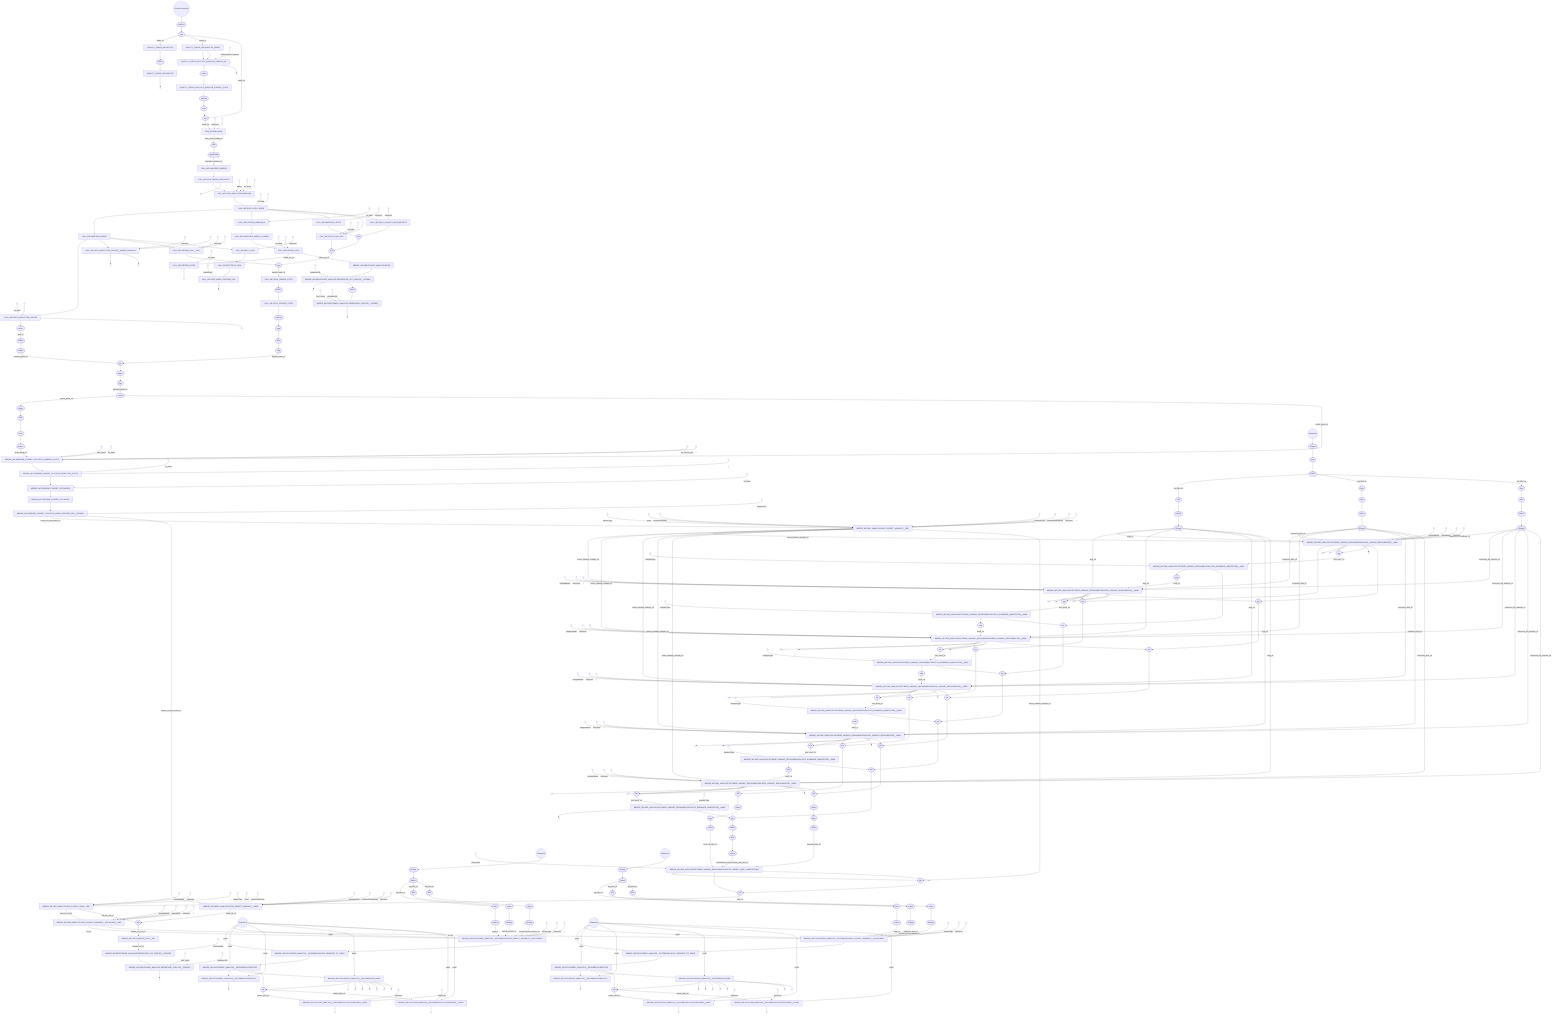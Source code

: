 flowchart TD
    p0((Channel.fromPath))
    p1([splitCsv])
    p2([map])
    p3[QUALITY_CHECK_WF:FASTQC]
    p4([collect])
    p5[QUALITY_CHECK_WF:MULTIQC]
    p6(( ))
    p7[QUALITY_CHECK_WF:QUANTTB_QUANT]
    p8(( ))
    p9[QUALITY_CHECK_WF:UTILS_QUANTTB_SAMPLE_QC]
    p10(( ))
    p11([collect])
    p12[QUALITY_CHECK_WF:UTILS_QUANTTB_COHORT_STATS]
    p13([splitCsv])
    p14([map])
    p15([join])
    p16(( ))
    p17(( ))
    p18[MAP_WF:BWA_MEM]
    p19([map])
    p20([groupTuple])
    p21[CALL_WF:SAMTOOLS_MERGE]
    p22[CALL_WF:GATK_MARK_DUPLICATES]
    p23(( ))
    p24(( ))
    p25(( ))
    p26(( ))
    p27[CALL_WF:GATK_BASE_RECALIBRATOR]
    p28(( ))
    p29(( ))
    p30[CALL_WF:GATK_APPLY_BQSR]
    p31[CALL_WF:SAMTOOLS_INDEX]
    p32(( ))
    p33(( ))
    p34[CALL_WF:GATK_HAPLOTYPE_CALLER]
    p35(( ))
    p36(( ))
    p37(( ))
    p38[CALL_WF:GATK_HAPLOTYPE_CALLER__MINOR_VARIANTS]
    p39(( ))
    p40(( ))
    p41(( ))
    p42(( ))
    p43[CALL_WF:LOFREQ_CALL__NTM]
    p44(( ))
    p45[CALL_WF:LOFREQ_INDELQUAL]
    p46[CALL_WF:SAMTOOLS_INDEX__LOFREQ]
    p47(( ))
    p48(( ))
    p49[CALL_WF:LOFREQ_CALL]
    p50(( ))
    p51[CALL_WF:LOFREQ_FILTER]
    p52(( ))
    p53(( ))
    p54[CALL_WF:DELLY_CALL]
    p55[CALL_WF:BCFTOOLS_VIEW]
    p56(( ))
    p57[CALL_WF:GATK_INDEX_FEATURE_FILE]
    p58(( ))
    p59(( ))
    p60[CALL_WF:SAMTOOLS_STATS]
    p61(( ))
    p62[CALL_WF:GATK_COLLECT_WGS_METRICS]
    p63(( ))
    p64(( ))
    p65[CALL_WF:GATK_FLAG_STAT]
    p66([join])
    p67([join])
    p68([join])
    p69[CALL_WF:UTILS_SAMPLE_STATS]
    p70([collect])
    p71[CALL_WF:UTILS_COHORT_STATS]
    p72([collect])
    p73([flatten])
    p74([collate])
    p75([splitCsv])
    p76([map])
    p77([filter])
    p78([map])
    p79([join])
    p80([flatten])
    p81([filter])
    p82([collect])
    p83([flatten])
    p84([filter])
    p85([map])
    p86([reduce])
    p87(( ))
    p88(( ))
    p89(( ))
    p90(( ))
    p91[MERGE_WF:PREPARE_COHORT_VCF:GATK_COMBINE_GVCFS]
    p92(( ))
    p93(( ))
    p94[MERGE_WF:PREPARE_COHORT_VCF:GATK_GENOTYPE_GVCFS]
    p95(( ))
    p96[MERGE_WF:PREPARE_COHORT_VCF:SNPEFF]
    p97[MERGE_WF:PREPARE_COHORT_VCF:BGZIP]
    p98(( ))
    p99[MERGE_WF:PREPARE_COHORT_VCF:GATK_INDEX_FEATURE_FILE__COHORT]
    p100(( ))
    p101(( ))
    p102(( ))
    p103(( ))
    p104(( ))
    p105(( ))
    p106(( ))
    p107[MERGE_WF:SNP_ANALYSIS:GATK_SELECT_VARIANTS__SNP]
    p108((Channel.of))
    p109([ifEmpty])
    p110([map])
    p111([flatten])
    p112([filter])
    p113([reduce])
    p114([ifEmpty])
    p115([filter])
    p116([filter])
    p117([collect])
    p118([ifEmpty])
    p119([filter])
    p120([filter])
    p121([collect])
    p122([ifEmpty])
    p123(( ))
    p124(( ))
    p125(( ))
    p126(( ))
    p127[MERGE_WF:SNP_ANALYSIS:OPTIMIZE_VARIANT_RECALIBRATION:GATK_VARIANT_RECALIBRATOR__ANN7]
    p128(( ))
    p129(( ))
    p130(( ))
    p131([join])
    p132(( ))
    p133[MERGE_WF:SNP_ANALYSIS:OPTIMIZE_VARIANT_RECALIBRATION:UTILS_ELIMINATE_ANNOTATION__ANN7]
    p134([map])
    p135(( ))
    p136(( ))
    p137(( ))
    p138[MERGE_WF:SNP_ANALYSIS:OPTIMIZE_VARIANT_RECALIBRATION:GATK_VARIANT_RECALIBRATOR__ANN6]
    p139(( ))
    p140(( ))
    p141(( ))
    p142([join])
    p143(( ))
    p144[MERGE_WF:SNP_ANALYSIS:OPTIMIZE_VARIANT_RECALIBRATION:UTILS_ELIMINATE_ANNOTATION__ANN6]
    p145([map])
    p146(( ))
    p147(( ))
    p148(( ))
    p149[MERGE_WF:SNP_ANALYSIS:OPTIMIZE_VARIANT_RECALIBRATION:GATK_VARIANT_RECALIBRATOR__ANN5]
    p150(( ))
    p151(( ))
    p152(( ))
    p153([join])
    p154(( ))
    p155[MERGE_WF:SNP_ANALYSIS:OPTIMIZE_VARIANT_RECALIBRATION:UTILS_ELIMINATE_ANNOTATION__ANN5]
    p156([map])
    p157(( ))
    p158(( ))
    p159(( ))
    p160[MERGE_WF:SNP_ANALYSIS:OPTIMIZE_VARIANT_RECALIBRATION:GATK_VARIANT_RECALIBRATOR__ANN4]
    p161(( ))
    p162(( ))
    p163(( ))
    p164([join])
    p165(( ))
    p166[MERGE_WF:SNP_ANALYSIS:OPTIMIZE_VARIANT_RECALIBRATION:UTILS_ELIMINATE_ANNOTATION__ANN4]
    p167([map])
    p168(( ))
    p169(( ))
    p170(( ))
    p171[MERGE_WF:SNP_ANALYSIS:OPTIMIZE_VARIANT_RECALIBRATION:GATK_VARIANT_RECALIBRATOR__ANN3]
    p172(( ))
    p173(( ))
    p174(( ))
    p175([join])
    p176(( ))
    p177[MERGE_WF:SNP_ANALYSIS:OPTIMIZE_VARIANT_RECALIBRATION:UTILS_ELIMINATE_ANNOTATION__ANN3]
    p178([map])
    p179(( ))
    p180(( ))
    p181(( ))
    p182[MERGE_WF:SNP_ANALYSIS:OPTIMIZE_VARIANT_RECALIBRATION:GATK_VARIANT_RECALIBRATOR__ANN2]
    p183(( ))
    p184(( ))
    p185(( ))
    p186([join])
    p187(( ))
    p188[MERGE_WF:SNP_ANALYSIS:OPTIMIZE_VARIANT_RECALIBRATION:UTILS_ELIMINATE_ANNOTATION__ANN2]
    p189(( ))
    p190([join])
    p191([join])
    p192([join])
    p193([join])
    p194([join])
    p195([flatten])
    p196([filter])
    p197([collect])
    p198([join])
    p199([join])
    p200([join])
    p201([join])
    p202([join])
    p203([flatten])
    p204([filter])
    p205([collect])
    p206([join])
    p207([join])
    p208([join])
    p209([join])
    p210([join])
    p211([flatten])
    p212([filter])
    p213([collect])
    p214(( ))
    p215[MERGE_WF:SNP_ANALYSIS:OPTIMIZE_VARIANT_RECALIBRATION:UTILS_SELECT_BEST_ANNOTATIONS]
    p216(( ))
    p217([join])
    p218([join])
    p219(( ))
    p220(( ))
    p221(( ))
    p222[MERGE_WF:SNP_ANALYSIS:GATK_APPLY_VQSR__SNP]
    p223(( ))
    p224(( ))
    p225(( ))
    p226(( ))
    p227[MERGE_WF:SNP_ANALYSIS:GATK_SELECT_VARIANTS__EXCLUSION__SNP]
    p228(( ))
    p229(( ))
    p230(( ))
    p231(( ))
    p232(( ))
    p233(( ))
    p234(( ))
    p235[MERGE_WF:INDEL_ANALYSIS:GATK_SELECT_VARIANTS__INDEL]
    p236([join])
    p237[MERGE_WF:GATK_MERGE_VCFS__INC]
    p238(( ))
    p239[MERGE_WF:RESISTANCE_ANALYSIS:TBPROFILER_VCF_PROFILE__COHORT]
    p240(( ))
    p241(( ))
    p242[MERGE_WF:RESISTANCE_ANALYSIS:TBPROFILER_COLLATE__COHORT]
    p243(( ))
    p244[MERGE_WF:RESISTANCE_ANALYSIS:BGZIP]
    p245(( ))
    p246[MERGE_WF:RESISTANCE_ANALYSIS:TBPROFILER_VCF_PROFILE__LOFREQ]
    p247(( ))
    p248([collect])
    p249(( ))
    p250(( ))
    p251[MERGE_WF:RESISTANCE_ANALYSIS:TBPROFILER_COLLATE__LOFREQ]
    p252(( ))
    p253((Channel.of))
    p254([ifEmpty])
    p255([flatten])
    p256((Channel.of))
    p257([filter])
    p258([reduce])
    p259([filter])
    p260([collect])
    p261([ifEmpty])
    p262([filter])
    p263([collect])
    p264([ifEmpty])
    p265(( ))
    p266(( ))
    p267(( ))
    p268[MERGE_WF:PHYLOGENY_ANALYSIS__INCCOMPLEX:GATK_SELECT_VARIANTS__PHYLOGENY]
    p269[MERGE_WF:PHYLOGENY_ANALYSIS__INCCOMPLEX:GATK_VARIANTS_TO_TABLE]
    p270[MERGE_WF:PHYLOGENY_ANALYSIS__INCCOMPLEX:SNPSITES]
    p271[MERGE_WF:PHYLOGENY_ANALYSIS__INCCOMPLEX:SNPDISTS]
    p272(( ))
    p273[MERGE_WF:PHYLOGENY_ANALYSIS__INCCOMPLEX:IQTREE]
    p274(( ))
    p275(( ))
    p276(( ))
    p277(( ))
    p278(( ))
    p279(( ))
    p280(( ))
    p281([join])
    p282(( ))
    p283[MERGE_WF:CLUSTER_ANALYSIS__INCCOMPLEX:CLUSTERPICKER__5SNP]
    p284(( ))
    p285(( ))
    p286[MERGE_WF:CLUSTER_ANALYSIS__INCCOMPLEX:CLUSTERPICKER__12SNP]
    p287(( ))
    p288((Channel.of))
    p289([ifEmpty])
    p290([flatten])
    p291((Channel.of))
    p292([filter])
    p293([reduce])
    p294([filter])
    p295([collect])
    p296([ifEmpty])
    p297([filter])
    p298([collect])
    p299([ifEmpty])
    p300(( ))
    p301(( ))
    p302(( ))
    p303[MERGE_WF:PHYLOGENY_ANALYSIS__EXCOMPLEX:GATK_SELECT_VARIANTS__PHYLOGENY]
    p304[MERGE_WF:PHYLOGENY_ANALYSIS__EXCOMPLEX:GATK_VARIANTS_TO_TABLE]
    p305[MERGE_WF:PHYLOGENY_ANALYSIS__EXCOMPLEX:SNPSITES]
    p306[MERGE_WF:PHYLOGENY_ANALYSIS__EXCOMPLEX:SNPDISTS]
    p307(( ))
    p308[MERGE_WF:PHYLOGENY_ANALYSIS__EXCOMPLEX:IQTREE]
    p309(( ))
    p310(( ))
    p311(( ))
    p312(( ))
    p313(( ))
    p314(( ))
    p315(( ))
    p316([join])
    p317(( ))
    p318[MERGE_WF:CLUSTER_ANALYSIS__EXCOMPLEX:CLUSTERPICKER__5SNP]
    p319(( ))
    p320(( ))
    p321[MERGE_WF:CLUSTER_ANALYSIS__EXCOMPLEX:CLUSTERPICKER__12SNP]
    p322(( ))
    p0 --> p1
    p1 --> p2
    p2 -->|reads_ch| p3
    p3 --> p4
    p4 --> p5
    p5 --> p6
    p2 -->|reads_ch| p7
    p7 --> p9
    p7 --> p9
    p8 -->|relabundanceThreshold| p9
    p9 --> p11
    p9 --> p10
    p11 --> p12
    p12 --> p13
    p13 --> p14
    p14 --> p15
    p2 -->|reads_ch| p15
    p15 -->|reads_ch| p18
    p16 -->|reference| p18
    p17 -->|*| p18
    p18 -->|bam_sorted_reads_ch| p19
    p19 --> p20
    p20 -->|normalize_libraries_ch| p21
    p21 --> p22
    p22 --> p27
    p22 --> p23
    p24 -->|dbsnp| p27
    p25 -->|ref_fasta| p27
    p26 -->|*| p27
    p27 --> p30
    p28 -->|ref_fasta| p30
    p29 -->|*| p30
    p30 --> p31
    p31 --> p34
    p32 -->|ref_fasta| p34
    p33 -->|*| p34
    p34 --> p72
    p34 --> p35
    p31 --> p38
    p36 -->|reference| p38
    p37 -->|*| p38
    p38 --> p40
    p38 --> p39
    p31 --> p43
    p41 -->|reference| p43
    p42 -->|*| p43
    p43 --> p68
    p30 --> p45
    p44 -->|ref_fasta| p45
    p45 --> p46
    p46 --> p49
    p47 -->|ref_fasta| p49
    p48 -->|*| p49
    p49 -->|lofreq_vcf_ch| p51
    p50 -->|ref_fasta| p51
    p51 --> p52
    p31 --> p54
    p53 -->|reference| p54
    p54 --> p55
    p55 --> p57
    p56 -->|outputPrefix| p57
    p57 --> p58
    p30 --> p60
    p59 -->|reference| p60
    p60 --> p66
    p30 --> p62
    p61 -->|reference| p62
    p62 --> p66
    p30 --> p65
    p63 -->|ref_fasta| p65
    p64 -->|*| p65
    p65 --> p67
    p66 --> p67
    p67 --> p68
    p68 -->|sample_stats_ch| p69
    p69 --> p70
    p70 --> p71
    p71 --> p75
    p72 -->|gvcf_ch| p73
    p73 --> p74
    p74 -->|collated_gvcfs_ch| p79
    p75 --> p76
    p76 --> p77
    p77 --> p78
    p78 -->|sample_stats_ch| p79
    p79 --> p80
    p80 --> p81
    p81 -->|selected_gvcfs_ch| p82
    p82 -->|cohort_gvcfs_ch| p83
    p83 --> p84
    p84 --> p85
    p85 --> p86
    p86 -->|gvcfs_string_ch| p91
    p87 -->|joint_name| p91
    p82 -->|cohort_gvcfs_ch| p91
    p88 -->|ref_fasta| p91
    p89 -->|ref_exit_rif_gvcf| p91
    p90 -->|*| p91
    p91 --> p94
    p92 -->|ref_fasta| p94
    p93 -->|*| p94
    p94 --> p96
    p95 -->|ref_fasta| p96
    p96 --> p97
    p97 --> p99
    p98 -->|outputPrefix| p99
    p99 -->|cohort_vcf_and_index_ch| p107
    p100 -->|variantType| p107
    p101 -->|prefix| p107
    p102 -->|resourceFilesArg| p107
    p103 -->|resourceFiles| p107
    p104 -->|resourceFileIndexes| p107
    p105 -->|reference| p107
    p106 -->|*| p107
    p107 -->|select_variants_vcftuple_ch| p127
    p108 --> p109
    p109 --> p110
    p110 --> p111
    p111 -->|arg_files_ch| p112
    p112 --> p113
    p113 --> p114
    p114 -->|args_ch| p127
    p111 -->|arg_files_ch| p115
    p115 --> p116
    p116 --> p117
    p117 --> p118
    p118 -->|resources_files_ch| p127
    p111 -->|arg_files_ch| p119
    p119 --> p120
    p120 --> p121
    p121 --> p122
    p122 -->|resources_file_indexes_ch| p127
    p123 -->|analysisMode| p127
    p124 -->|annotations| p127
    p125 -->|reference| p127
    p126 -->|*| p127
    p127 --> p190
    p127 --> p131
    p127 --> p130
    p127 --> p129
    p127 --> p128
    p127 --> p131
    p131 -->|elim_ann7_ch| p133
    p132 -->|analysisType| p133
    p133 --> p134
    p133 --> p206
    p134 -->|ann6_ch| p138
    p135 -->|analysisMode| p138
    p107 -->|select_variants_vcftuple_ch| p138
    p114 -->|args_ch| p138
    p118 -->|resources_files_ch| p138
    p122 -->|resources_file_indexes_ch| p138
    p136 -->|reference| p138
    p137 -->|*| p138
    p138 --> p190
    p138 --> p142
    p138 --> p141
    p138 --> p140
    p138 --> p139
    p138 --> p142
    p142 -->|elim_ann6_ch| p144
    p143 -->|analysisType| p144
    p144 --> p145
    p144 --> p206
    p145 -->|ann5_ch| p149
    p146 -->|analysisMode| p149
    p107 -->|select_variants_vcftuple_ch| p149
    p114 -->|args_ch| p149
    p118 -->|resources_files_ch| p149
    p122 -->|resources_file_indexes_ch| p149
    p147 -->|reference| p149
    p148 -->|*| p149
    p149 --> p191
    p149 --> p153
    p149 --> p152
    p149 --> p151
    p149 --> p150
    p149 --> p153
    p153 -->|elim_ann5_ch| p155
    p154 -->|analysisType| p155
    p155 --> p156
    p155 --> p207
    p156 -->|ann4_ch| p160
    p157 -->|analysisMode| p160
    p107 -->|select_variants_vcftuple_ch| p160
    p114 -->|args_ch| p160
    p118 -->|resources_files_ch| p160
    p122 -->|resources_file_indexes_ch| p160
    p158 -->|reference| p160
    p159 -->|*| p160
    p160 --> p192
    p160 --> p164
    p160 --> p163
    p160 --> p162
    p160 --> p161
    p160 --> p164
    p164 -->|elim_ann4_ch| p166
    p165 -->|analysisType| p166
    p166 --> p167
    p166 --> p208
    p167 -->|ann3_ch| p171
    p168 -->|analysisMode| p171
    p107 -->|select_variants_vcftuple_ch| p171
    p114 -->|args_ch| p171
    p118 -->|resources_files_ch| p171
    p122 -->|resources_file_indexes_ch| p171
    p169 -->|reference| p171
    p170 -->|*| p171
    p171 --> p193
    p171 --> p175
    p171 --> p174
    p171 --> p173
    p171 --> p172
    p171 --> p175
    p175 -->|elim_ann3_ch| p177
    p176 -->|analysisType| p177
    p177 --> p178
    p177 --> p209
    p178 -->|ann2_ch| p182
    p179 -->|analysisMode| p182
    p107 -->|select_variants_vcftuple_ch| p182
    p114 -->|args_ch| p182
    p118 -->|resources_files_ch| p182
    p122 -->|resources_file_indexes_ch| p182
    p180 -->|reference| p182
    p181 -->|*| p182
    p182 --> p194
    p182 --> p186
    p182 --> p185
    p182 --> p184
    p182 --> p183
    p182 --> p186
    p186 -->|elim_ann2_ch| p188
    p187 -->|analysisType| p188
    p188 --> p189
    p188 --> p210
    p190 --> p191
    p191 --> p192
    p192 --> p193
    p193 --> p194
    p194 --> p195
    p195 --> p196
    p196 --> p197
    p197 -->|recal_vcf_files_ch| p215
    p127 --> p198
    p138 --> p198
    p198 --> p199
    p149 --> p199
    p199 --> p200
    p160 --> p200
    p200 --> p201
    p171 --> p201
    p201 --> p202
    p182 --> p202
    p202 --> p203
    p203 --> p204
    p204 --> p205
    p205 -->|tranches_files_ch| p215
    p206 --> p207
    p207 --> p208
    p208 --> p209
    p209 --> p210
    p210 --> p211
    p211 --> p212
    p212 --> p213
    p213 -->|annotations_and_tranches_json_files_ch| p215
    p214 -->|joint_name| p215
    p215 --> p217
    p215 --> p218
    p215 --> p216
    p107 -->|select_variants_vcftuple_ch| p217
    p217 --> p218
    p218 -->|vqsr_ch| p222
    p219 -->|analysisMode| p222
    p220 -->|reference| p222
    p221 -->|*| p222
    p222 -->|snp_inc_vcf_ch| p227
    p223 -->|analysisMode| p227
    p224 -->|intervalFile| p227
    p225 -->|reference| p227
    p226 -->|*| p227
    p227 -->|vcf_ch| p268
    p228 -->|variantType| p235
    p229 -->|prefix| p235
    p99 -->|cohort_vcf_and_index_ch| p235
    p230 -->|resourceFilesArg| p235
    p231 -->|resourceFiles| p235
    p232 -->|resourceFileIndexes| p235
    p233 -->|reference| p235
    p234 -->|*| p235
    p235 -->|indel_vcf_ch| p236
    p222 -->|snp_inc_vcf_ch| p236
    p236 -->|merge_inc_vcf_ch| p237
    p237 -->|merged_vcf_ch| p239
    p238 -->|resistanceDb| p239
    p239 --> p242
    p240 -->|joint_name| p242
    p241 -->|resistanceDb| p242
    p242 --> p243
    p49 -->|lofreq_vcf_ch| p244
    p244 --> p246
    p245 -->|resistanceDb| p246
    p246 --> p247
    p246 --> p248
    p248 --> p251
    p249 -->|joint_name| p251
    p250 -->|resistanceDb| p251
    p251 --> p252
    p253 --> p254
    p254 --> p255
    p255 -->|arg_files_ch| p257
    p256 -->|prefix| p268
    p257 --> p258
    p258 -->|args_ch| p268
    p255 -->|arg_files_ch| p259
    p259 --> p260
    p260 --> p261
    p261 -->|resources_files_ch| p268
    p255 -->|arg_files_ch| p262
    p262 --> p263
    p263 --> p264
    p264 -->|resources_file_indexes_ch| p268
    p265 -->|variantType| p268
    p266 -->|reference| p268
    p267 -->|*| p268
    p268 --> p269
    p256 -->|prefix| p269
    p269 --> p270
    p256 -->|prefix| p270
    p270 --> p271
    p256 -->|prefix| p271
    p271 --> p272
    p256 -->|prefix| p273
    p270 --> p273
    p273 --> p281
    p273 --> p280
    p273 --> p279
    p273 --> p278
    p273 --> p277
    p273 --> p276
    p273 --> p275
    p273 --> p274
    p270 --> p281
    p281 -->|cluster_files_ch| p283
    p282 -->|snpCount| p283
    p256 -->|prefix| p283
    p283 --> p284
    p281 -->|cluster_files_ch| p286
    p285 -->|snpCount| p286
    p256 -->|prefix| p286
    p286 --> p287
    p288 --> p289
    p289 --> p290
    p290 -->|arg_files_ch| p292
    p291 -->|prefix| p303
    p292 --> p293
    p293 -->|args_ch| p303
    p290 -->|arg_files_ch| p294
    p294 --> p295
    p295 --> p296
    p296 -->|resources_files_ch| p303
    p290 -->|arg_files_ch| p297
    p297 --> p298
    p298 --> p299
    p299 -->|resources_file_indexes_ch| p303
    p300 -->|variantType| p303
    p227 -->|vcf_ch| p303
    p301 -->|reference| p303
    p302 -->|*| p303
    p303 --> p304
    p291 -->|prefix| p304
    p304 --> p305
    p291 -->|prefix| p305
    p305 --> p306
    p291 -->|prefix| p306
    p306 --> p307
    p291 -->|prefix| p308
    p305 --> p308
    p308 --> p316
    p308 --> p315
    p308 --> p314
    p308 --> p313
    p308 --> p312
    p308 --> p311
    p308 --> p310
    p308 --> p309
    p305 --> p316
    p316 -->|cluster_files_ch| p318
    p317 -->|snpCount| p318
    p291 -->|prefix| p318
    p318 --> p319
    p316 -->|cluster_files_ch| p321
    p320 -->|snpCount| p321
    p291 -->|prefix| p321
    p321 --> p322